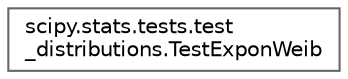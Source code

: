 digraph "Graphical Class Hierarchy"
{
 // LATEX_PDF_SIZE
  bgcolor="transparent";
  edge [fontname=Helvetica,fontsize=10,labelfontname=Helvetica,labelfontsize=10];
  node [fontname=Helvetica,fontsize=10,shape=box,height=0.2,width=0.4];
  rankdir="LR";
  Node0 [id="Node000000",label="scipy.stats.tests.test\l_distributions.TestExponWeib",height=0.2,width=0.4,color="grey40", fillcolor="white", style="filled",URL="$d4/da4/classscipy_1_1stats_1_1tests_1_1test__distributions_1_1TestExponWeib.html",tooltip=" "];
}
